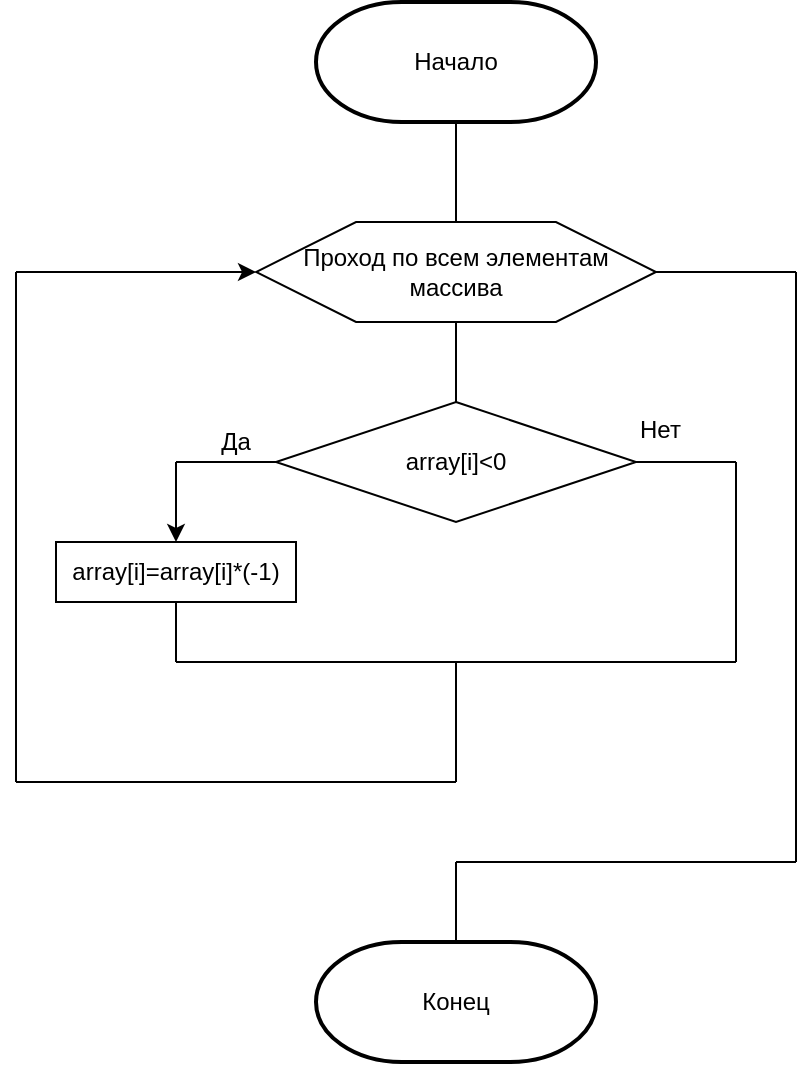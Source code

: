 <mxfile version="12.9.3" type="device"><diagram id="VmoNw0J9CppIMCVs4wug" name="Page-1"><mxGraphModel dx="782" dy="497" grid="1" gridSize="10" guides="1" tooltips="1" connect="1" arrows="1" fold="1" page="1" pageScale="1" pageWidth="827" pageHeight="1169" math="0" shadow="0"><root><mxCell id="0"/><mxCell id="1" parent="0"/><mxCell id="a0o-Jf-1nIxoEti-tFcn-2" value="Начало" style="strokeWidth=2;html=1;shape=mxgraph.flowchart.terminator;whiteSpace=wrap;" parent="1" vertex="1"><mxGeometry x="330" y="10" width="140" height="60" as="geometry"/></mxCell><mxCell id="a0o-Jf-1nIxoEti-tFcn-3" value="" style="endArrow=none;html=1;entryX=0.5;entryY=1;entryDx=0;entryDy=0;entryPerimeter=0;" parent="1" target="a0o-Jf-1nIxoEti-tFcn-2" edge="1"><mxGeometry width="50" height="50" relative="1" as="geometry"><mxPoint x="400" y="240" as="sourcePoint"/><mxPoint x="442" y="150" as="targetPoint"/></mxGeometry></mxCell><mxCell id="QAa5TaXyX9XqEDE0fjtJ-125" value="Конец" style="strokeWidth=2;html=1;shape=mxgraph.flowchart.terminator;whiteSpace=wrap;" parent="1" vertex="1"><mxGeometry x="330" y="480.001" width="140" height="60" as="geometry"/></mxCell><mxCell id="FdnbXdhpz8mUwwWT8yEQ-3" value="Проход по всем элементам массива" style="shape=hexagon;perimeter=hexagonPerimeter2;whiteSpace=wrap;html=1;" vertex="1" parent="1"><mxGeometry x="300" y="120" width="200" height="50" as="geometry"/></mxCell><mxCell id="FdnbXdhpz8mUwwWT8yEQ-4" value="array[i]&amp;lt;0" style="rhombus;whiteSpace=wrap;html=1;" vertex="1" parent="1"><mxGeometry x="310" y="210" width="180" height="60" as="geometry"/></mxCell><mxCell id="FdnbXdhpz8mUwwWT8yEQ-5" value="" style="endArrow=none;html=1;entryX=0;entryY=0.5;entryDx=0;entryDy=0;" edge="1" parent="1" target="FdnbXdhpz8mUwwWT8yEQ-4"><mxGeometry width="50" height="50" relative="1" as="geometry"><mxPoint x="260" y="240" as="sourcePoint"/><mxPoint x="300" y="220" as="targetPoint"/></mxGeometry></mxCell><mxCell id="FdnbXdhpz8mUwwWT8yEQ-6" value="" style="endArrow=classic;html=1;" edge="1" parent="1"><mxGeometry width="50" height="50" relative="1" as="geometry"><mxPoint x="260" y="240" as="sourcePoint"/><mxPoint x="260" y="280" as="targetPoint"/></mxGeometry></mxCell><mxCell id="FdnbXdhpz8mUwwWT8yEQ-7" value="array[i]=array[i]*(-1)" style="rounded=0;whiteSpace=wrap;html=1;" vertex="1" parent="1"><mxGeometry x="200" y="280" width="120" height="30" as="geometry"/></mxCell><mxCell id="FdnbXdhpz8mUwwWT8yEQ-8" value="Да" style="text;html=1;strokeColor=none;fillColor=none;align=center;verticalAlign=middle;whiteSpace=wrap;rounded=0;" vertex="1" parent="1"><mxGeometry x="270" y="220" width="40" height="20" as="geometry"/></mxCell><mxCell id="FdnbXdhpz8mUwwWT8yEQ-9" value="Нет" style="text;html=1;" vertex="1" parent="1"><mxGeometry x="490" y="210" width="30" height="30" as="geometry"/></mxCell><mxCell id="FdnbXdhpz8mUwwWT8yEQ-11" value="" style="endArrow=none;html=1;entryX=0;entryY=0.5;entryDx=0;entryDy=0;" edge="1" parent="1"><mxGeometry width="50" height="50" relative="1" as="geometry"><mxPoint x="490" y="240" as="sourcePoint"/><mxPoint x="540" y="240" as="targetPoint"/></mxGeometry></mxCell><mxCell id="FdnbXdhpz8mUwwWT8yEQ-12" value="" style="endArrow=none;html=1;" edge="1" parent="1"><mxGeometry width="50" height="50" relative="1" as="geometry"><mxPoint x="540" y="340" as="sourcePoint"/><mxPoint x="540" y="240" as="targetPoint"/></mxGeometry></mxCell><mxCell id="FdnbXdhpz8mUwwWT8yEQ-13" value="" style="endArrow=none;html=1;entryX=0.5;entryY=1;entryDx=0;entryDy=0;" edge="1" parent="1" target="FdnbXdhpz8mUwwWT8yEQ-7"><mxGeometry width="50" height="50" relative="1" as="geometry"><mxPoint x="260" y="340" as="sourcePoint"/><mxPoint x="290" y="360" as="targetPoint"/></mxGeometry></mxCell><mxCell id="FdnbXdhpz8mUwwWT8yEQ-14" value="" style="endArrow=none;html=1;" edge="1" parent="1"><mxGeometry width="50" height="50" relative="1" as="geometry"><mxPoint x="260" y="340" as="sourcePoint"/><mxPoint x="540" y="340" as="targetPoint"/></mxGeometry></mxCell><mxCell id="FdnbXdhpz8mUwwWT8yEQ-15" value="" style="endArrow=none;html=1;" edge="1" parent="1"><mxGeometry width="50" height="50" relative="1" as="geometry"><mxPoint x="400" y="400" as="sourcePoint"/><mxPoint x="400" y="340" as="targetPoint"/></mxGeometry></mxCell><mxCell id="FdnbXdhpz8mUwwWT8yEQ-16" value="" style="endArrow=none;html=1;" edge="1" parent="1"><mxGeometry width="50" height="50" relative="1" as="geometry"><mxPoint x="180" y="400" as="sourcePoint"/><mxPoint x="400" y="400" as="targetPoint"/></mxGeometry></mxCell><mxCell id="FdnbXdhpz8mUwwWT8yEQ-17" value="" style="endArrow=none;html=1;" edge="1" parent="1"><mxGeometry width="50" height="50" relative="1" as="geometry"><mxPoint x="180" y="145" as="sourcePoint"/><mxPoint x="180" y="400" as="targetPoint"/></mxGeometry></mxCell><mxCell id="FdnbXdhpz8mUwwWT8yEQ-19" value="" style="endArrow=classic;html=1;entryX=0;entryY=0.5;entryDx=0;entryDy=0;" edge="1" parent="1" target="FdnbXdhpz8mUwwWT8yEQ-3"><mxGeometry width="50" height="50" relative="1" as="geometry"><mxPoint x="180" y="145" as="sourcePoint"/><mxPoint x="260" y="150" as="targetPoint"/></mxGeometry></mxCell><mxCell id="FdnbXdhpz8mUwwWT8yEQ-20" value="" style="endArrow=none;html=1;entryX=1;entryY=0.5;entryDx=0;entryDy=0;" edge="1" parent="1" target="FdnbXdhpz8mUwwWT8yEQ-3"><mxGeometry width="50" height="50" relative="1" as="geometry"><mxPoint x="570" y="145" as="sourcePoint"/><mxPoint x="660" y="170" as="targetPoint"/></mxGeometry></mxCell><mxCell id="FdnbXdhpz8mUwwWT8yEQ-22" value="" style="endArrow=none;html=1;" edge="1" parent="1"><mxGeometry width="50" height="50" relative="1" as="geometry"><mxPoint x="570" y="145" as="sourcePoint"/><mxPoint x="570" y="440" as="targetPoint"/></mxGeometry></mxCell><mxCell id="FdnbXdhpz8mUwwWT8yEQ-23" value="" style="endArrow=none;html=1;" edge="1" parent="1"><mxGeometry width="50" height="50" relative="1" as="geometry"><mxPoint x="400" y="440" as="sourcePoint"/><mxPoint x="570" y="440" as="targetPoint"/></mxGeometry></mxCell><mxCell id="FdnbXdhpz8mUwwWT8yEQ-24" value="" style="endArrow=none;html=1;exitX=0.5;exitY=0;exitDx=0;exitDy=0;exitPerimeter=0;" edge="1" parent="1" source="QAa5TaXyX9XqEDE0fjtJ-125"><mxGeometry width="50" height="50" relative="1" as="geometry"><mxPoint x="340" y="460" as="sourcePoint"/><mxPoint x="400" y="440" as="targetPoint"/></mxGeometry></mxCell></root></mxGraphModel></diagram></mxfile>